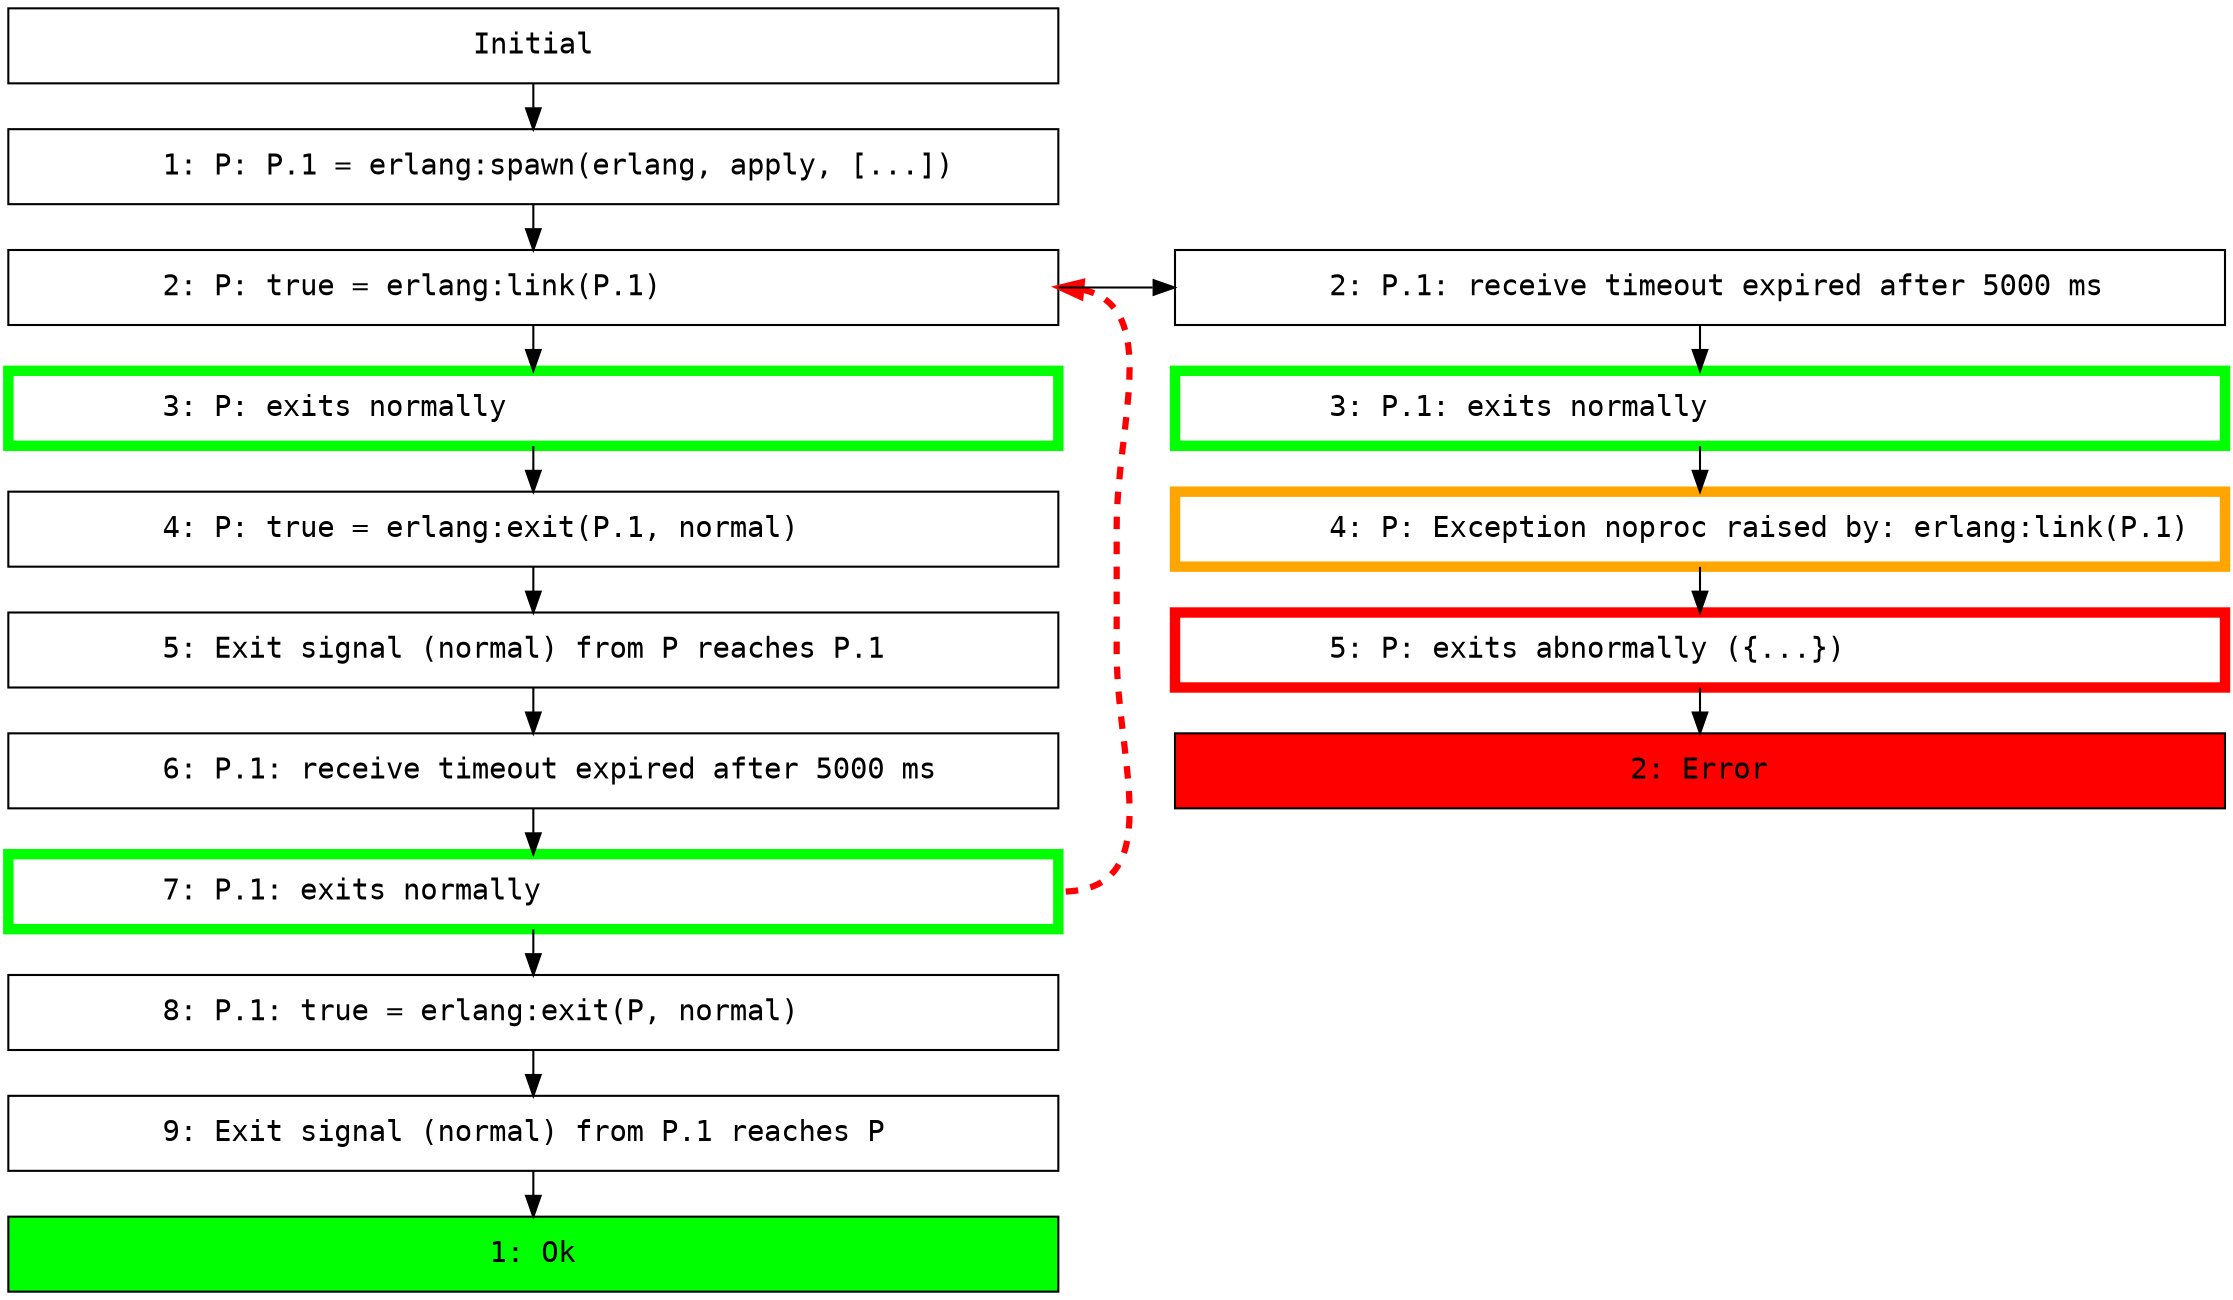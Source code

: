 digraph {
  graph [ranksep=0.3]
  node [shape=box,width=7,fontname=Monospace]
  init [label="Initial"];
  subgraph {
    "#Ref<0.0.1.90>" [label="        1: P: P.1 = erlang:spawn(erlang, apply, [...])\l"];
    "init" -> "#Ref<0.0.1.90>"[weight=1000];
    "#Ref<0.0.1.111>" [label="        2: P: true = erlang:link(P.1)\l"];
    "#Ref<0.0.1.90>" -> "#Ref<0.0.1.111>"[weight=1000];
    "#Ref<0.0.1.115>" [label="        3: P: exits normally\l",color=lime,penwidth=5];
    "#Ref<0.0.1.111>" -> "#Ref<0.0.1.115>"[weight=1000];
    "#Ref<0.0.1.117>" [label="        4: P: true = erlang:exit(P.1, normal)\l"];
    "#Ref<0.0.1.115>" -> "#Ref<0.0.1.117>"[weight=1000];
    "#Ref<0.0.1.120>" [label="        5: Exit signal (normal) from P reaches P.1\l"];
    "#Ref<0.0.1.117>" -> "#Ref<0.0.1.120>"[weight=1000];
    "#Ref<0.0.1.122>" [label="        6: P.1: receive timeout expired after 5000 ms\l"];
    "#Ref<0.0.1.120>" -> "#Ref<0.0.1.122>"[weight=1000];
    "#Ref<0.0.1.124>" [label="        7: P.1: exits normally\l",color=lime,penwidth=5];
    "#Ref<0.0.1.122>" -> "#Ref<0.0.1.124>"[weight=1000];
    "#Ref<0.0.1.126>" [label="        8: P.1: true = erlang:exit(P, normal)\l"];
    "#Ref<0.0.1.124>" -> "#Ref<0.0.1.126>"[weight=1000];
    "#Ref<0.0.1.129>" [label="        9: Exit signal (normal) from P.1 reaches P\l"];
    "#Ref<0.0.1.126>" -> "#Ref<0.0.1.129>"[weight=1000];
    "#Ref<0.0.1.111>":e -> "#Ref<0.0.1.124>":e[constraint=false, color=red, dir=back, penwidth=3, style=dashed];
    "#Ref<0.0.1.161>" [label="1: Ok",style=filled,fillcolor=lime];
    "#Ref<0.0.1.129>" -> "#Ref<0.0.1.161>"[weight=1000];
  }
  subgraph{
    "#Ref<0.0.1.145>" [label="        2: P.1: receive timeout expired after 5000 ms\l"];
    "#Ref<0.0.1.90>" -> "#Ref<0.0.1.145>"[style=invis,weight=1];
    "#Ref<0.0.1.111>" -> "#Ref<0.0.1.145>"[constraint=false];
    "#Ref<0.0.1.148>" [label="        3: P.1: exits normally\l",color=lime,penwidth=5];
    "#Ref<0.0.1.145>" -> "#Ref<0.0.1.148>"[weight=1000];
    "#Ref<0.0.1.150>" [label="        4: P: Exception noproc raised by: erlang:link(P.1)\l",color=orange,penwidth=5];
    "#Ref<0.0.1.148>" -> "#Ref<0.0.1.150>"[weight=1000];
    "#Ref<0.0.1.153>" [label="        5: P: exits abnormally ({...})\l",color=red,penwidth=5];
    "#Ref<0.0.1.150>" -> "#Ref<0.0.1.153>"[weight=1000];
    "#Ref<0.0.1.181>" [label="2: Error",style=filled,fillcolor=red];
    "#Ref<0.0.1.153>" -> "#Ref<0.0.1.181>"[weight=1000];
  }
}
